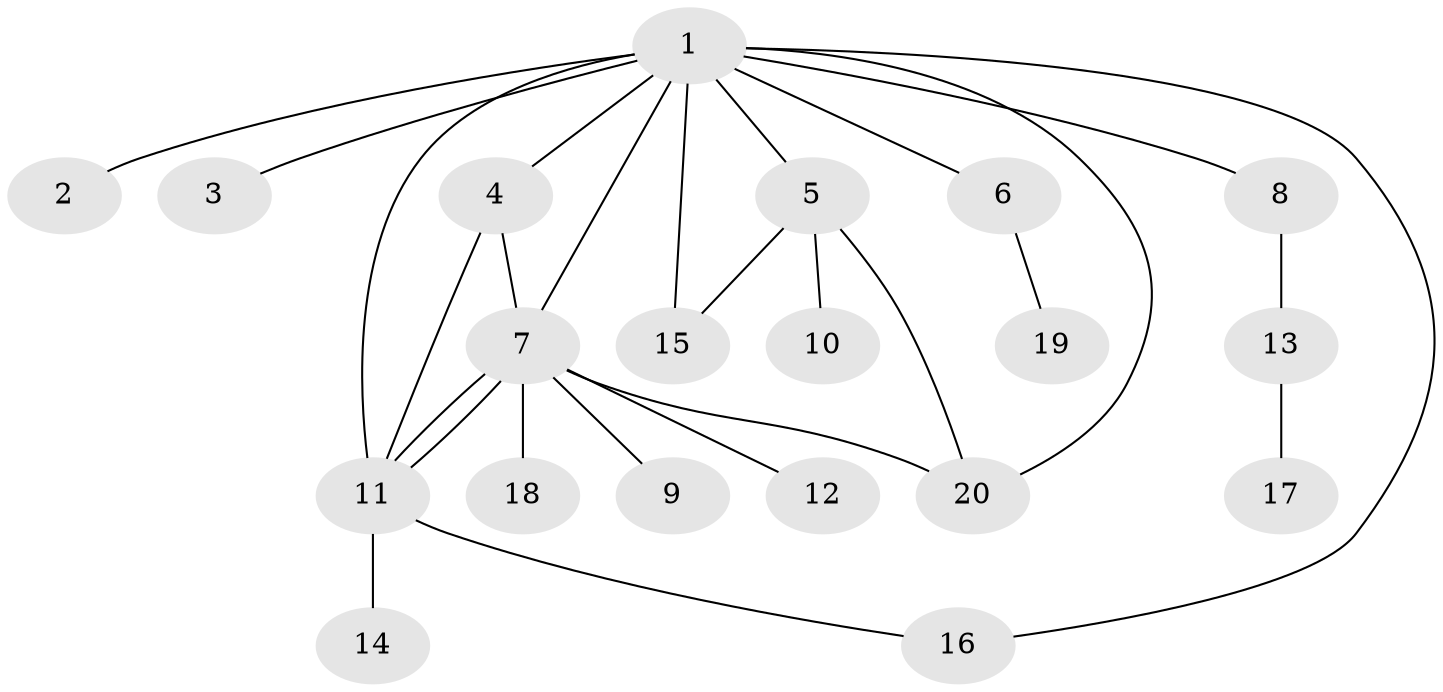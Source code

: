 // Generated by graph-tools (version 1.1) at 2025/46/02/15/25 05:46:28]
// undirected, 20 vertices, 27 edges
graph export_dot {
graph [start="1"]
  node [color=gray90,style=filled];
  1;
  2;
  3;
  4;
  5;
  6;
  7;
  8;
  9;
  10;
  11;
  12;
  13;
  14;
  15;
  16;
  17;
  18;
  19;
  20;
  1 -- 2;
  1 -- 3;
  1 -- 4;
  1 -- 5;
  1 -- 6;
  1 -- 7;
  1 -- 8;
  1 -- 11;
  1 -- 15;
  1 -- 16;
  1 -- 20;
  4 -- 7;
  4 -- 11;
  5 -- 10;
  5 -- 15;
  5 -- 20;
  6 -- 19;
  7 -- 9;
  7 -- 11;
  7 -- 11;
  7 -- 12;
  7 -- 18;
  7 -- 20;
  8 -- 13;
  11 -- 14;
  11 -- 16;
  13 -- 17;
}
